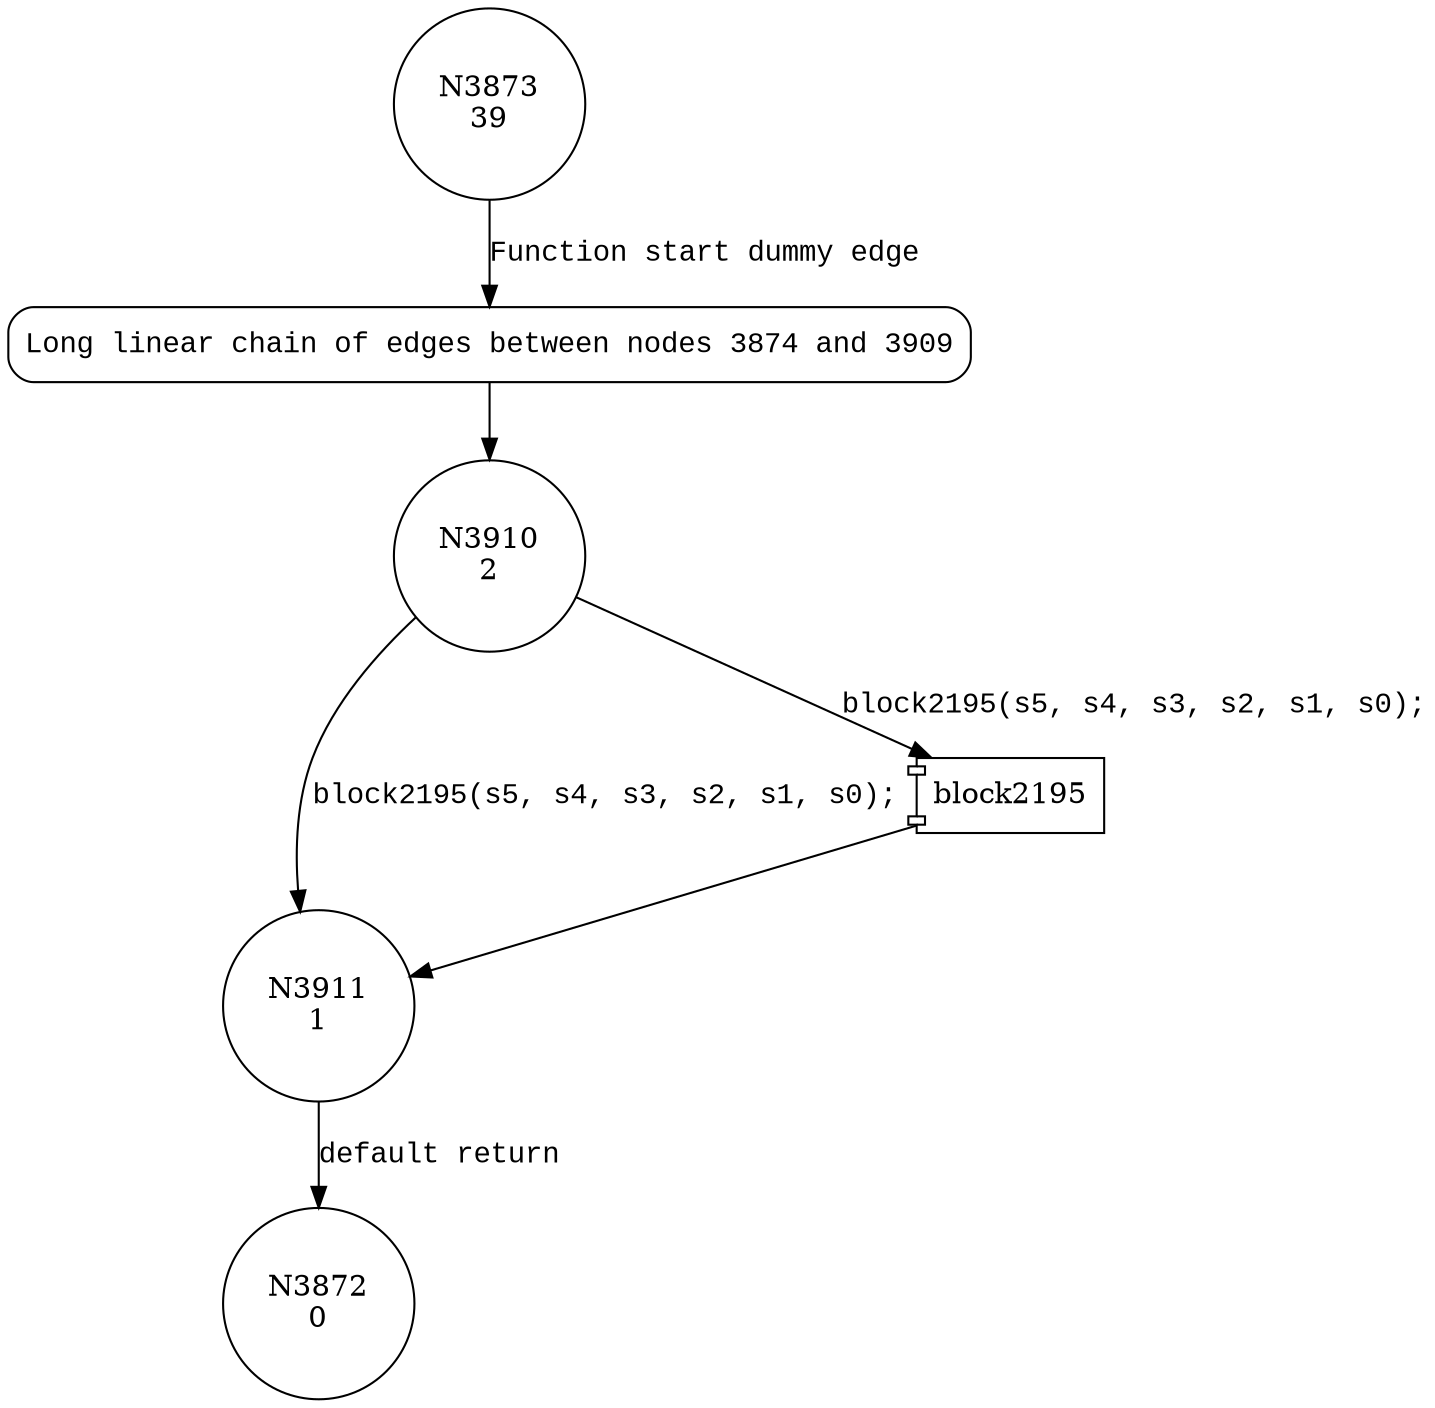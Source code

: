 digraph block4173 {
3873 [shape="circle" label="N3873\n39"]
3874 [shape="circle" label="N3874\n38"]
3910 [shape="circle" label="N3910\n2"]
3911 [shape="circle" label="N3911\n1"]
3872 [shape="circle" label="N3872\n0"]
3874 [style="filled,bold" penwidth="1" fillcolor="white" fontname="Courier New" shape="Mrecord" label="Long linear chain of edges between nodes 3874 and 3909"]
3874 -> 3910[label=""]
3873 -> 3874 [label="Function start dummy edge" fontname="Courier New"]
100332 [shape="component" label="block2195"]
3910 -> 100332 [label="block2195(s5, s4, s3, s2, s1, s0);" fontname="Courier New"]
100332 -> 3911 [label="" fontname="Courier New"]
3910 -> 3911 [label="block2195(s5, s4, s3, s2, s1, s0);" fontname="Courier New"]
3911 -> 3872 [label="default return" fontname="Courier New"]
}